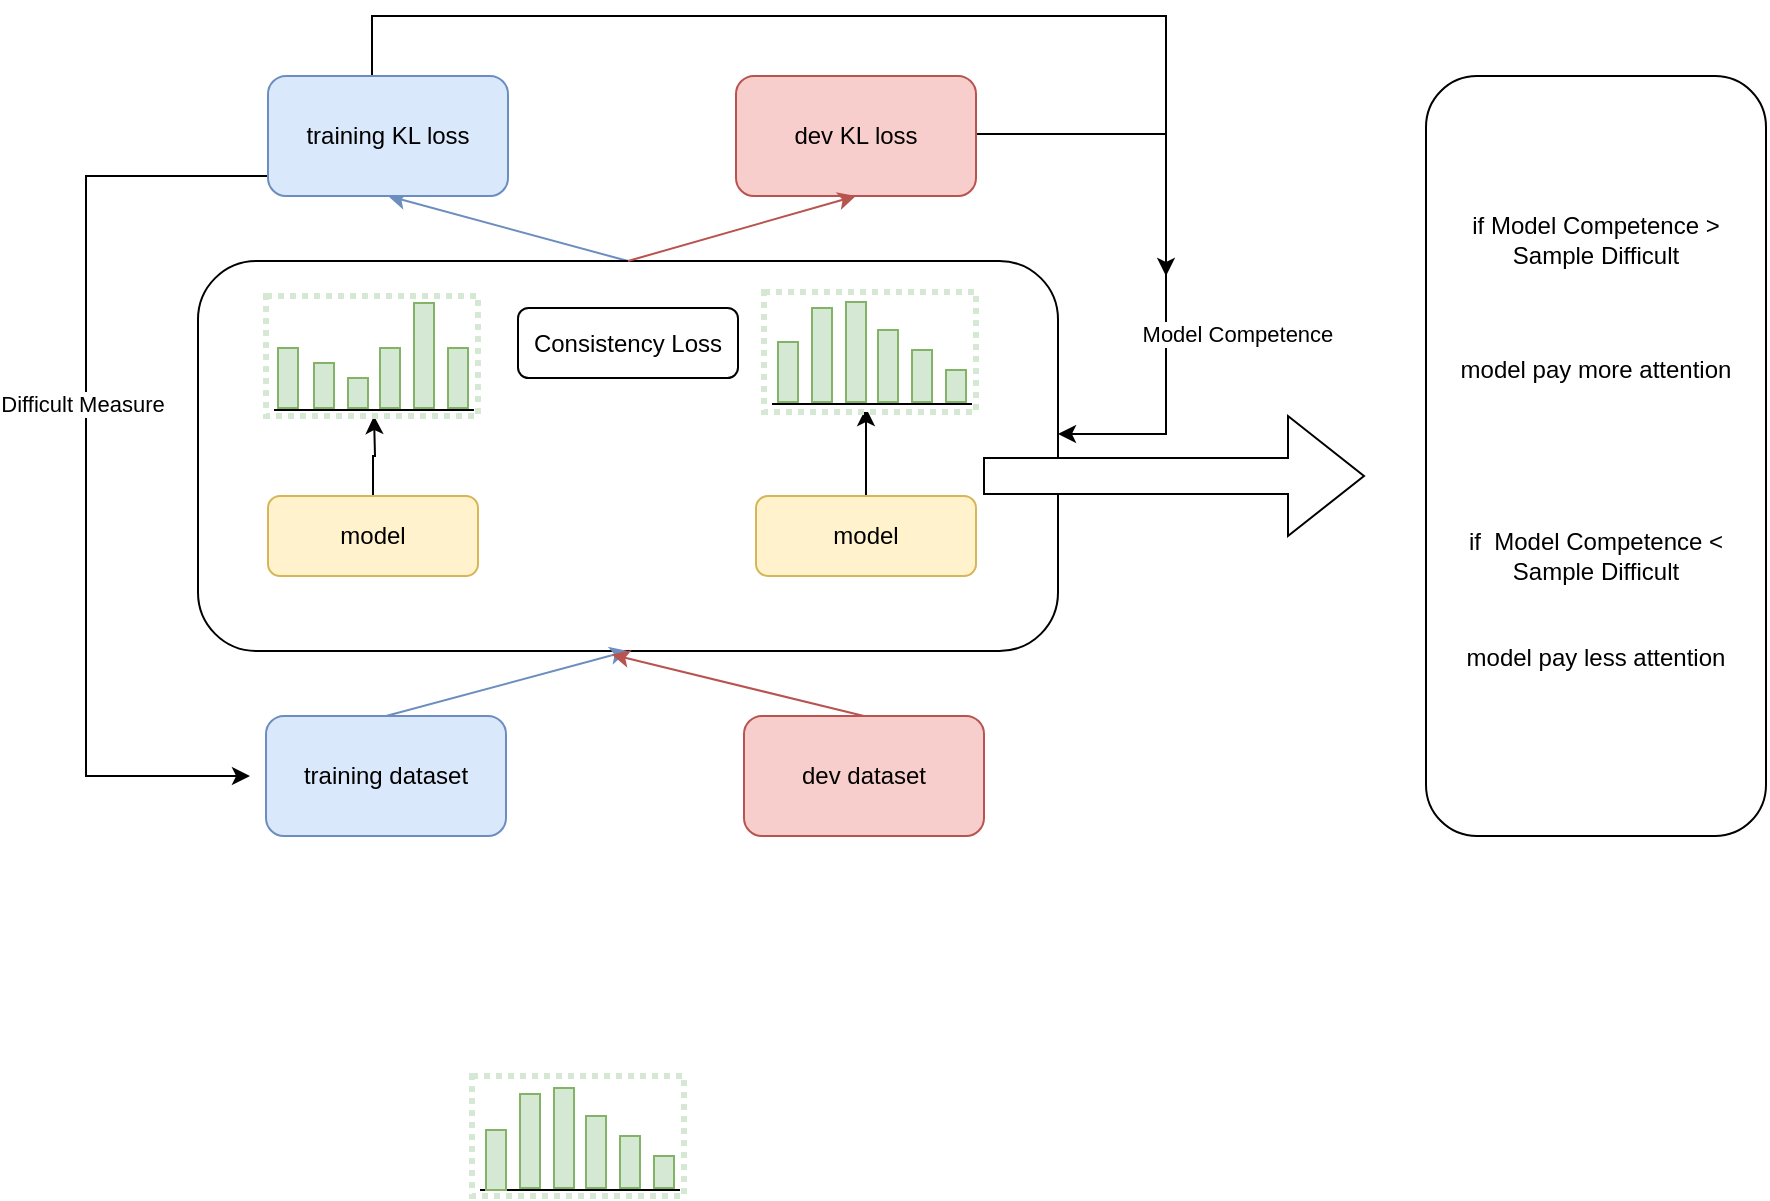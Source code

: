 <mxfile version="21.2.1" type="github">
  <diagram name="第 1 页" id="8L0c7GUbmjwBPtoNU49F">
    <mxGraphModel dx="1050" dy="602" grid="1" gridSize="10" guides="1" tooltips="1" connect="1" arrows="1" fold="1" page="1" pageScale="1" pageWidth="1169" pageHeight="827" math="0" shadow="0">
      <root>
        <mxCell id="0" />
        <mxCell id="1" parent="0" />
        <mxCell id="fjzckVjsFBx4tYkLJNJ8-120" style="rounded=0;orthogonalLoop=1;jettySize=auto;html=1;exitX=0.5;exitY=0;exitDx=0;exitDy=0;entryX=0.5;entryY=1;entryDx=0;entryDy=0;fillColor=#dae8fc;strokeColor=#6c8ebf;" edge="1" parent="1" source="fjzckVjsFBx4tYkLJNJ8-94" target="fjzckVjsFBx4tYkLJNJ8-28">
          <mxGeometry relative="1" as="geometry" />
        </mxCell>
        <mxCell id="fjzckVjsFBx4tYkLJNJ8-94" value="" style="rounded=1;whiteSpace=wrap;html=1;" vertex="1" parent="1">
          <mxGeometry x="153" y="252.5" width="430" height="195" as="geometry" />
        </mxCell>
        <mxCell id="fjzckVjsFBx4tYkLJNJ8-1" value="training dataset" style="rounded=1;whiteSpace=wrap;html=1;fillColor=#dae8fc;strokeColor=#6c8ebf;" vertex="1" parent="1">
          <mxGeometry x="187" y="480" width="120" height="60" as="geometry" />
        </mxCell>
        <mxCell id="fjzckVjsFBx4tYkLJNJ8-2" value="dev dataset" style="rounded=1;whiteSpace=wrap;html=1;fillColor=#f8cecc;strokeColor=#b85450;" vertex="1" parent="1">
          <mxGeometry x="426" y="480" width="120" height="60" as="geometry" />
        </mxCell>
        <mxCell id="fjzckVjsFBx4tYkLJNJ8-8" value="" style="endArrow=classic;html=1;rounded=0;exitX=0.5;exitY=0;exitDx=0;exitDy=0;entryX=0.5;entryY=1;entryDx=0;entryDy=0;fillColor=#dae8fc;strokeColor=#6c8ebf;" edge="1" parent="1" source="fjzckVjsFBx4tYkLJNJ8-1" target="fjzckVjsFBx4tYkLJNJ8-94">
          <mxGeometry width="50" height="50" relative="1" as="geometry">
            <mxPoint x="243" y="450" as="sourcePoint" />
            <mxPoint x="377" y="429" as="targetPoint" />
          </mxGeometry>
        </mxCell>
        <mxCell id="fjzckVjsFBx4tYkLJNJ8-9" value="" style="endArrow=classic;html=1;rounded=0;entryX=0.481;entryY=1.009;entryDx=0;entryDy=0;fillColor=#f8cecc;strokeColor=#b85450;exitX=0.5;exitY=0;exitDx=0;exitDy=0;entryPerimeter=0;" edge="1" parent="1" source="fjzckVjsFBx4tYkLJNJ8-2" target="fjzckVjsFBx4tYkLJNJ8-94">
          <mxGeometry width="50" height="50" relative="1" as="geometry">
            <mxPoint x="479" y="518" as="sourcePoint" />
            <mxPoint x="377" y="429" as="targetPoint" />
          </mxGeometry>
        </mxCell>
        <mxCell id="fjzckVjsFBx4tYkLJNJ8-117" style="edgeStyle=orthogonalEdgeStyle;rounded=0;orthogonalLoop=1;jettySize=auto;html=1;exitX=0.5;exitY=0;exitDx=0;exitDy=0;" edge="1" parent="1" source="fjzckVjsFBx4tYkLJNJ8-10">
          <mxGeometry relative="1" as="geometry">
            <mxPoint x="241" y="330" as="targetPoint" />
          </mxGeometry>
        </mxCell>
        <mxCell id="fjzckVjsFBx4tYkLJNJ8-10" value="model" style="rounded=1;whiteSpace=wrap;html=1;fillColor=#fff2cc;strokeColor=#d6b656;" vertex="1" parent="1">
          <mxGeometry x="188" y="370" width="105" height="40" as="geometry" />
        </mxCell>
        <mxCell id="fjzckVjsFBx4tYkLJNJ8-118" style="edgeStyle=orthogonalEdgeStyle;rounded=0;orthogonalLoop=1;jettySize=auto;html=1;exitX=0.5;exitY=0;exitDx=0;exitDy=0;entryX=1;entryY=1;entryDx=0;entryDy=0;" edge="1" parent="1">
          <mxGeometry relative="1" as="geometry">
            <mxPoint x="487" y="373" as="sourcePoint" />
            <mxPoint x="487" y="326" as="targetPoint" />
          </mxGeometry>
        </mxCell>
        <mxCell id="fjzckVjsFBx4tYkLJNJ8-11" value="model" style="rounded=1;whiteSpace=wrap;html=1;fillColor=#fff2cc;strokeColor=#d6b656;" vertex="1" parent="1">
          <mxGeometry x="432" y="370" width="110" height="40" as="geometry" />
        </mxCell>
        <mxCell id="fjzckVjsFBx4tYkLJNJ8-15" value="Consistency Loss" style="rounded=1;whiteSpace=wrap;html=1;" vertex="1" parent="1">
          <mxGeometry x="313" y="276" width="110" height="35" as="geometry" />
        </mxCell>
        <mxCell id="fjzckVjsFBx4tYkLJNJ8-30" style="edgeStyle=orthogonalEdgeStyle;rounded=0;orthogonalLoop=1;jettySize=auto;html=1;exitX=0;exitY=0.5;exitDx=0;exitDy=0;" edge="1" parent="1" source="fjzckVjsFBx4tYkLJNJ8-28">
          <mxGeometry relative="1" as="geometry">
            <mxPoint x="179" y="510" as="targetPoint" />
            <Array as="points">
              <mxPoint x="97" y="210" />
              <mxPoint x="97" y="510" />
            </Array>
          </mxGeometry>
        </mxCell>
        <mxCell id="fjzckVjsFBx4tYkLJNJ8-31" value="Difficult Measure" style="edgeLabel;html=1;align=center;verticalAlign=middle;resizable=0;points=[];" vertex="1" connectable="0" parent="fjzckVjsFBx4tYkLJNJ8-30">
          <mxGeometry x="-0.089" y="-2" relative="1" as="geometry">
            <mxPoint as="offset" />
          </mxGeometry>
        </mxCell>
        <mxCell id="fjzckVjsFBx4tYkLJNJ8-33" style="edgeStyle=orthogonalEdgeStyle;rounded=0;orthogonalLoop=1;jettySize=auto;html=1;exitX=0.5;exitY=0;exitDx=0;exitDy=0;" edge="1" parent="1" source="fjzckVjsFBx4tYkLJNJ8-28">
          <mxGeometry relative="1" as="geometry">
            <mxPoint x="637" y="260" as="targetPoint" />
            <Array as="points">
              <mxPoint x="240" y="130" />
              <mxPoint x="637" y="130" />
            </Array>
          </mxGeometry>
        </mxCell>
        <mxCell id="fjzckVjsFBx4tYkLJNJ8-28" value="training KL loss" style="rounded=1;whiteSpace=wrap;html=1;fillColor=#dae8fc;strokeColor=#6c8ebf;" vertex="1" parent="1">
          <mxGeometry x="188" y="160" width="120" height="60" as="geometry" />
        </mxCell>
        <mxCell id="fjzckVjsFBx4tYkLJNJ8-32" style="edgeStyle=orthogonalEdgeStyle;rounded=0;orthogonalLoop=1;jettySize=auto;html=1;" edge="1" parent="1" target="fjzckVjsFBx4tYkLJNJ8-94">
          <mxGeometry relative="1" as="geometry">
            <mxPoint x="597" y="338" as="targetPoint" />
            <mxPoint x="540" y="189" as="sourcePoint" />
            <Array as="points">
              <mxPoint x="637" y="189" />
              <mxPoint x="637" y="339" />
            </Array>
          </mxGeometry>
        </mxCell>
        <mxCell id="fjzckVjsFBx4tYkLJNJ8-35" value="Model Competence&amp;nbsp;" style="edgeLabel;html=1;align=center;verticalAlign=middle;resizable=0;points=[];" vertex="1" connectable="0" parent="fjzckVjsFBx4tYkLJNJ8-32">
          <mxGeometry x="0.709" relative="1" as="geometry">
            <mxPoint x="47" y="-50" as="offset" />
          </mxGeometry>
        </mxCell>
        <mxCell id="fjzckVjsFBx4tYkLJNJ8-29" value="dev KL loss" style="rounded=1;whiteSpace=wrap;html=1;fillColor=#f8cecc;strokeColor=#b85450;" vertex="1" parent="1">
          <mxGeometry x="422" y="160" width="120" height="60" as="geometry" />
        </mxCell>
        <mxCell id="fjzckVjsFBx4tYkLJNJ8-37" value="" style="shape=singleArrow;whiteSpace=wrap;html=1;" vertex="1" parent="1">
          <mxGeometry x="546" y="330" width="190" height="60" as="geometry" />
        </mxCell>
        <mxCell id="fjzckVjsFBx4tYkLJNJ8-39" value="&lt;br&gt;if&amp;nbsp;Model Competence &amp;gt; &lt;br&gt;Sample Difficult&lt;br&gt;&lt;br&gt;&lt;br&gt;&lt;br&gt;model pay more attention&lt;br&gt;&lt;br&gt;&lt;br&gt;&lt;br&gt;&lt;br&gt;&lt;br&gt;if&amp;nbsp; Model Competence &amp;lt; Sample Difficult&lt;br&gt;&amp;nbsp;&lt;br&gt;&lt;br&gt;model pay less attention&lt;br style=&quot;border-color: var(--border-color);&quot;&gt;&lt;br&gt;&amp;nbsp;" style="rounded=1;whiteSpace=wrap;html=1;" vertex="1" parent="1">
          <mxGeometry x="767" y="160" width="170" height="380" as="geometry" />
        </mxCell>
        <mxCell id="fjzckVjsFBx4tYkLJNJ8-85" value="" style="group" vertex="1" connectable="0" parent="1">
          <mxGeometry x="436" y="267" width="106" height="60" as="geometry" />
        </mxCell>
        <mxCell id="fjzckVjsFBx4tYkLJNJ8-86" value="" style="rounded=0;whiteSpace=wrap;html=1;dashed=1;dashPattern=1 1;strokeColor=#d5e8d4;strokeWidth=3;" vertex="1" parent="fjzckVjsFBx4tYkLJNJ8-85">
          <mxGeometry y="1" width="106" height="60" as="geometry" />
        </mxCell>
        <mxCell id="fjzckVjsFBx4tYkLJNJ8-87" value="" style="endArrow=none;html=1;rounded=0;" edge="1" parent="fjzckVjsFBx4tYkLJNJ8-85">
          <mxGeometry width="50" height="50" relative="1" as="geometry">
            <mxPoint x="4" y="57" as="sourcePoint" />
            <mxPoint x="104" y="57" as="targetPoint" />
          </mxGeometry>
        </mxCell>
        <mxCell id="fjzckVjsFBx4tYkLJNJ8-88" value="" style="rounded=0;whiteSpace=wrap;html=1;fillColor=#d5e8d4;strokeColor=#82b366;" vertex="1" parent="fjzckVjsFBx4tYkLJNJ8-85">
          <mxGeometry x="7" y="26" width="10" height="30" as="geometry" />
        </mxCell>
        <mxCell id="fjzckVjsFBx4tYkLJNJ8-89" value="" style="rounded=0;whiteSpace=wrap;html=1;fillColor=#d5e8d4;strokeColor=#82b366;" vertex="1" parent="fjzckVjsFBx4tYkLJNJ8-85">
          <mxGeometry x="24" y="9" width="10" height="47" as="geometry" />
        </mxCell>
        <mxCell id="fjzckVjsFBx4tYkLJNJ8-90" value="" style="rounded=0;whiteSpace=wrap;html=1;fillColor=#d5e8d4;strokeColor=#82b366;" vertex="1" parent="fjzckVjsFBx4tYkLJNJ8-85">
          <mxGeometry x="41" y="6" width="10" height="50" as="geometry" />
        </mxCell>
        <mxCell id="fjzckVjsFBx4tYkLJNJ8-91" value="" style="rounded=0;whiteSpace=wrap;html=1;fillColor=#d5e8d4;strokeColor=#82b366;" vertex="1" parent="fjzckVjsFBx4tYkLJNJ8-85">
          <mxGeometry x="57" y="20" width="10" height="36" as="geometry" />
        </mxCell>
        <mxCell id="fjzckVjsFBx4tYkLJNJ8-92" value="" style="rounded=0;whiteSpace=wrap;html=1;fillColor=#d5e8d4;strokeColor=#82b366;" vertex="1" parent="fjzckVjsFBx4tYkLJNJ8-85">
          <mxGeometry x="74" y="30" width="10" height="26" as="geometry" />
        </mxCell>
        <mxCell id="fjzckVjsFBx4tYkLJNJ8-93" value="" style="rounded=0;whiteSpace=wrap;html=1;fillColor=#d5e8d4;strokeColor=#82b366;" vertex="1" parent="fjzckVjsFBx4tYkLJNJ8-85">
          <mxGeometry x="91" y="40" width="10" height="16" as="geometry" />
        </mxCell>
        <mxCell id="fjzckVjsFBx4tYkLJNJ8-96" value="" style="group" vertex="1" connectable="0" parent="1">
          <mxGeometry x="187" y="270" width="106" height="60" as="geometry" />
        </mxCell>
        <mxCell id="fjzckVjsFBx4tYkLJNJ8-97" value="" style="rounded=0;whiteSpace=wrap;html=1;dashed=1;dashPattern=1 1;strokeColor=#d5e8d4;strokeWidth=3;" vertex="1" parent="fjzckVjsFBx4tYkLJNJ8-96">
          <mxGeometry width="106" height="60" as="geometry" />
        </mxCell>
        <mxCell id="fjzckVjsFBx4tYkLJNJ8-98" value="" style="endArrow=none;html=1;rounded=0;" edge="1" parent="fjzckVjsFBx4tYkLJNJ8-96">
          <mxGeometry width="50" height="50" relative="1" as="geometry">
            <mxPoint x="4" y="57" as="sourcePoint" />
            <mxPoint x="104" y="57" as="targetPoint" />
          </mxGeometry>
        </mxCell>
        <mxCell id="fjzckVjsFBx4tYkLJNJ8-99" value="" style="rounded=0;whiteSpace=wrap;html=1;fillColor=#d5e8d4;strokeColor=#82b366;" vertex="1" parent="fjzckVjsFBx4tYkLJNJ8-96">
          <mxGeometry x="6" y="26" width="10" height="30" as="geometry" />
        </mxCell>
        <mxCell id="fjzckVjsFBx4tYkLJNJ8-100" value="" style="rounded=0;whiteSpace=wrap;html=1;fillColor=#d5e8d4;strokeColor=#82b366;" vertex="1" parent="fjzckVjsFBx4tYkLJNJ8-96">
          <mxGeometry x="24" y="33.5" width="10" height="22.5" as="geometry" />
        </mxCell>
        <mxCell id="fjzckVjsFBx4tYkLJNJ8-101" value="" style="rounded=0;whiteSpace=wrap;html=1;fillColor=#d5e8d4;strokeColor=#82b366;" vertex="1" parent="fjzckVjsFBx4tYkLJNJ8-96">
          <mxGeometry x="41" y="41" width="10" height="15" as="geometry" />
        </mxCell>
        <mxCell id="fjzckVjsFBx4tYkLJNJ8-102" value="" style="rounded=0;whiteSpace=wrap;html=1;fillColor=#d5e8d4;strokeColor=#82b366;" vertex="1" parent="fjzckVjsFBx4tYkLJNJ8-96">
          <mxGeometry x="57" y="26" width="10" height="30" as="geometry" />
        </mxCell>
        <mxCell id="fjzckVjsFBx4tYkLJNJ8-103" value="" style="rounded=0;whiteSpace=wrap;html=1;fillColor=#d5e8d4;strokeColor=#82b366;" vertex="1" parent="fjzckVjsFBx4tYkLJNJ8-96">
          <mxGeometry x="74" y="3.5" width="10" height="52.5" as="geometry" />
        </mxCell>
        <mxCell id="fjzckVjsFBx4tYkLJNJ8-104" value="" style="rounded=0;whiteSpace=wrap;html=1;fillColor=#d5e8d4;strokeColor=#82b366;" vertex="1" parent="fjzckVjsFBx4tYkLJNJ8-96">
          <mxGeometry x="91" y="26" width="10" height="30" as="geometry" />
        </mxCell>
        <mxCell id="fjzckVjsFBx4tYkLJNJ8-106" value="" style="group" vertex="1" connectable="0" parent="1">
          <mxGeometry x="290" y="660" width="106" height="60" as="geometry" />
        </mxCell>
        <mxCell id="fjzckVjsFBx4tYkLJNJ8-107" value="" style="rounded=0;whiteSpace=wrap;html=1;dashed=1;dashPattern=1 1;strokeColor=#d5e8d4;strokeWidth=3;" vertex="1" parent="fjzckVjsFBx4tYkLJNJ8-106">
          <mxGeometry width="106" height="60" as="geometry" />
        </mxCell>
        <mxCell id="fjzckVjsFBx4tYkLJNJ8-108" value="" style="endArrow=none;html=1;rounded=0;" edge="1" parent="fjzckVjsFBx4tYkLJNJ8-106">
          <mxGeometry width="50" height="50" relative="1" as="geometry">
            <mxPoint x="4" y="57" as="sourcePoint" />
            <mxPoint x="104" y="57" as="targetPoint" />
          </mxGeometry>
        </mxCell>
        <mxCell id="fjzckVjsFBx4tYkLJNJ8-109" value="" style="rounded=0;whiteSpace=wrap;html=1;fillColor=#d5e8d4;strokeColor=#82b366;" vertex="1" parent="fjzckVjsFBx4tYkLJNJ8-106">
          <mxGeometry x="7" y="27" width="10" height="30" as="geometry" />
        </mxCell>
        <mxCell id="fjzckVjsFBx4tYkLJNJ8-110" value="" style="rounded=0;whiteSpace=wrap;html=1;fillColor=#d5e8d4;strokeColor=#82b366;" vertex="1" parent="fjzckVjsFBx4tYkLJNJ8-106">
          <mxGeometry x="24" y="9" width="10" height="47" as="geometry" />
        </mxCell>
        <mxCell id="fjzckVjsFBx4tYkLJNJ8-111" value="" style="rounded=0;whiteSpace=wrap;html=1;fillColor=#d5e8d4;strokeColor=#82b366;" vertex="1" parent="fjzckVjsFBx4tYkLJNJ8-106">
          <mxGeometry x="41" y="6" width="10" height="50" as="geometry" />
        </mxCell>
        <mxCell id="fjzckVjsFBx4tYkLJNJ8-112" value="" style="rounded=0;whiteSpace=wrap;html=1;fillColor=#d5e8d4;strokeColor=#82b366;" vertex="1" parent="fjzckVjsFBx4tYkLJNJ8-106">
          <mxGeometry x="57" y="20" width="10" height="36" as="geometry" />
        </mxCell>
        <mxCell id="fjzckVjsFBx4tYkLJNJ8-113" value="" style="rounded=0;whiteSpace=wrap;html=1;fillColor=#d5e8d4;strokeColor=#82b366;" vertex="1" parent="fjzckVjsFBx4tYkLJNJ8-106">
          <mxGeometry x="74" y="30" width="10" height="26" as="geometry" />
        </mxCell>
        <mxCell id="fjzckVjsFBx4tYkLJNJ8-114" value="" style="rounded=0;whiteSpace=wrap;html=1;fillColor=#d5e8d4;strokeColor=#82b366;" vertex="1" parent="fjzckVjsFBx4tYkLJNJ8-106">
          <mxGeometry x="91" y="40" width="10" height="16" as="geometry" />
        </mxCell>
        <mxCell id="fjzckVjsFBx4tYkLJNJ8-121" value="" style="endArrow=classic;html=1;rounded=0;entryX=0.5;entryY=1;entryDx=0;entryDy=0;exitX=0.5;exitY=0;exitDx=0;exitDy=0;fillColor=#f8cecc;strokeColor=#b85450;" edge="1" parent="1" source="fjzckVjsFBx4tYkLJNJ8-94" target="fjzckVjsFBx4tYkLJNJ8-29">
          <mxGeometry width="50" height="50" relative="1" as="geometry">
            <mxPoint x="347" y="260" as="sourcePoint" />
            <mxPoint x="397" y="210" as="targetPoint" />
          </mxGeometry>
        </mxCell>
      </root>
    </mxGraphModel>
  </diagram>
</mxfile>
